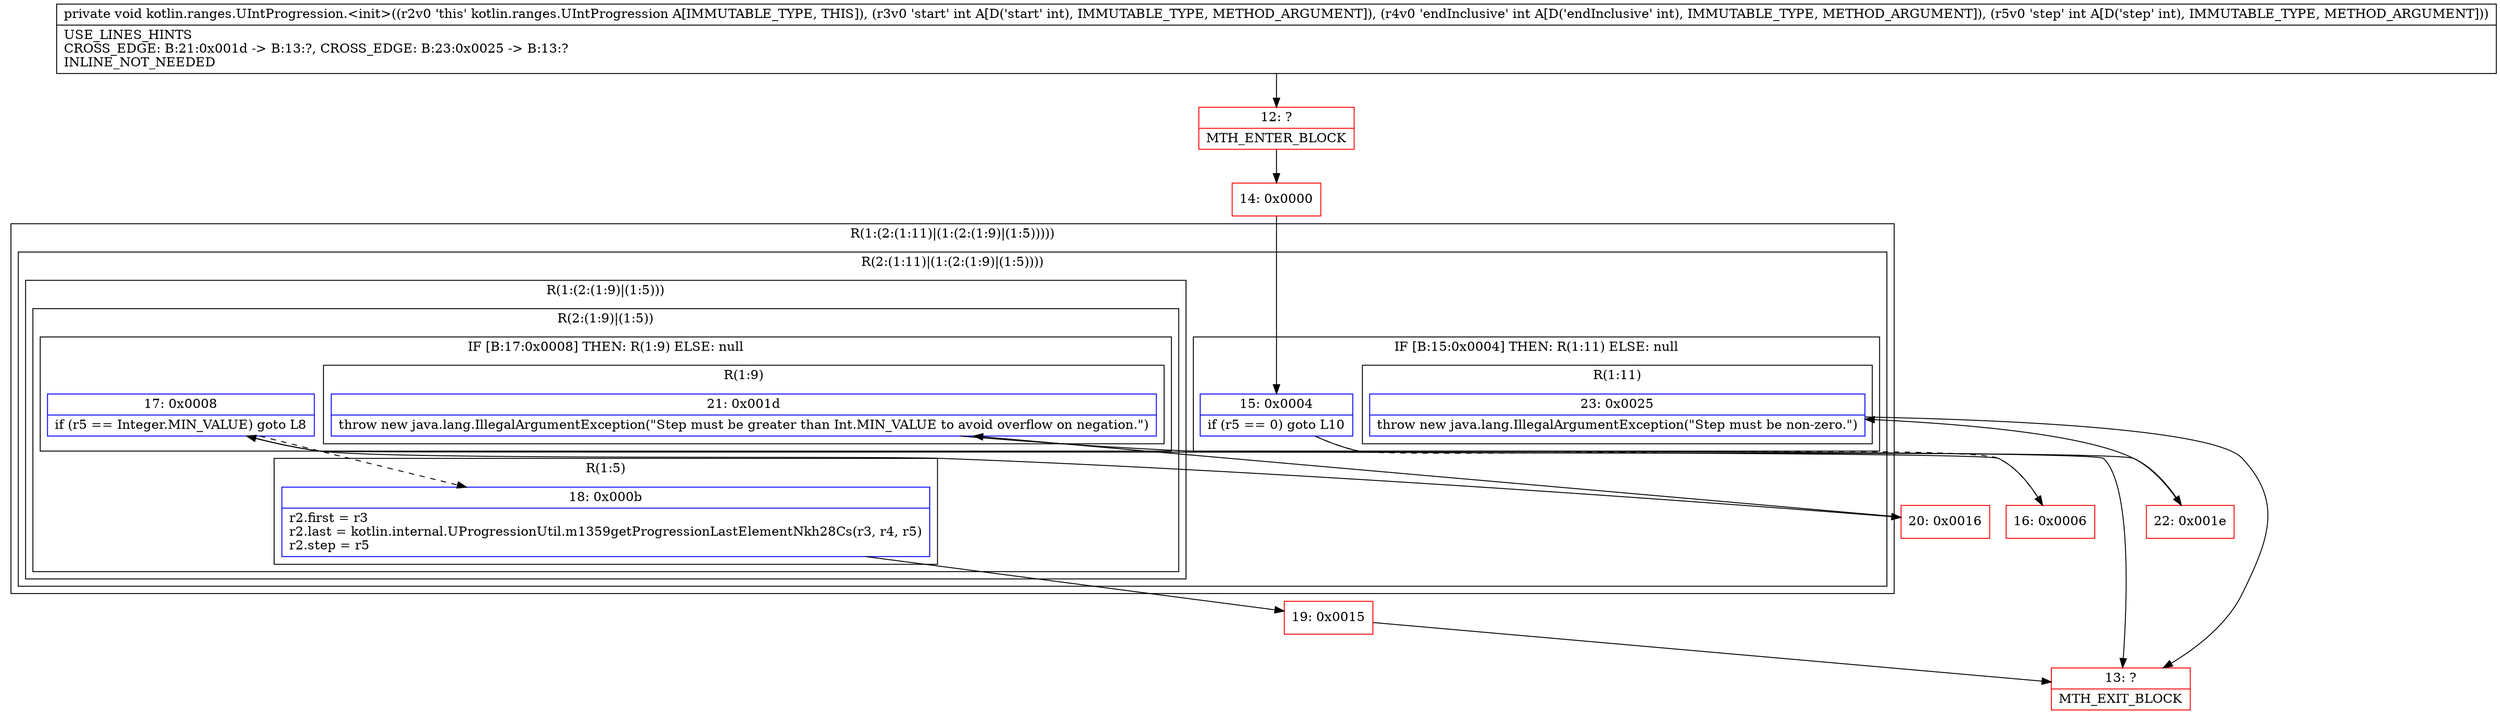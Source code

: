 digraph "CFG forkotlin.ranges.UIntProgression.\<init\>(III)V" {
subgraph cluster_Region_1672665847 {
label = "R(1:(2:(1:11)|(1:(2:(1:9)|(1:5)))))";
node [shape=record,color=blue];
subgraph cluster_Region_424419349 {
label = "R(2:(1:11)|(1:(2:(1:9)|(1:5))))";
node [shape=record,color=blue];
subgraph cluster_IfRegion_383124613 {
label = "IF [B:15:0x0004] THEN: R(1:11) ELSE: null";
node [shape=record,color=blue];
Node_15 [shape=record,label="{15\:\ 0x0004|if (r5 == 0) goto L10\l}"];
subgraph cluster_Region_10106351 {
label = "R(1:11)";
node [shape=record,color=blue];
Node_23 [shape=record,label="{23\:\ 0x0025|throw new java.lang.IllegalArgumentException(\"Step must be non\-zero.\")\l}"];
}
}
subgraph cluster_Region_1971987049 {
label = "R(1:(2:(1:9)|(1:5)))";
node [shape=record,color=blue];
subgraph cluster_Region_222230597 {
label = "R(2:(1:9)|(1:5))";
node [shape=record,color=blue];
subgraph cluster_IfRegion_736765771 {
label = "IF [B:17:0x0008] THEN: R(1:9) ELSE: null";
node [shape=record,color=blue];
Node_17 [shape=record,label="{17\:\ 0x0008|if (r5 == Integer.MIN_VALUE) goto L8\l}"];
subgraph cluster_Region_2056149652 {
label = "R(1:9)";
node [shape=record,color=blue];
Node_21 [shape=record,label="{21\:\ 0x001d|throw new java.lang.IllegalArgumentException(\"Step must be greater than Int.MIN_VALUE to avoid overflow on negation.\")\l}"];
}
}
subgraph cluster_Region_1588831942 {
label = "R(1:5)";
node [shape=record,color=blue];
Node_18 [shape=record,label="{18\:\ 0x000b|r2.first = r3\lr2.last = kotlin.internal.UProgressionUtil.m1359getProgressionLastElementNkh28Cs(r3, r4, r5)\lr2.step = r5\l}"];
}
}
}
}
}
Node_12 [shape=record,color=red,label="{12\:\ ?|MTH_ENTER_BLOCK\l}"];
Node_14 [shape=record,color=red,label="{14\:\ 0x0000}"];
Node_16 [shape=record,color=red,label="{16\:\ 0x0006}"];
Node_19 [shape=record,color=red,label="{19\:\ 0x0015}"];
Node_13 [shape=record,color=red,label="{13\:\ ?|MTH_EXIT_BLOCK\l}"];
Node_20 [shape=record,color=red,label="{20\:\ 0x0016}"];
Node_22 [shape=record,color=red,label="{22\:\ 0x001e}"];
MethodNode[shape=record,label="{private void kotlin.ranges.UIntProgression.\<init\>((r2v0 'this' kotlin.ranges.UIntProgression A[IMMUTABLE_TYPE, THIS]), (r3v0 'start' int A[D('start' int), IMMUTABLE_TYPE, METHOD_ARGUMENT]), (r4v0 'endInclusive' int A[D('endInclusive' int), IMMUTABLE_TYPE, METHOD_ARGUMENT]), (r5v0 'step' int A[D('step' int), IMMUTABLE_TYPE, METHOD_ARGUMENT]))  | USE_LINES_HINTS\lCROSS_EDGE: B:21:0x001d \-\> B:13:?, CROSS_EDGE: B:23:0x0025 \-\> B:13:?\lINLINE_NOT_NEEDED\l}"];
MethodNode -> Node_12;Node_15 -> Node_16[style=dashed];
Node_15 -> Node_22;
Node_23 -> Node_13;
Node_17 -> Node_18[style=dashed];
Node_17 -> Node_20;
Node_21 -> Node_13;
Node_18 -> Node_19;
Node_12 -> Node_14;
Node_14 -> Node_15;
Node_16 -> Node_17;
Node_19 -> Node_13;
Node_20 -> Node_21;
Node_22 -> Node_23;
}


